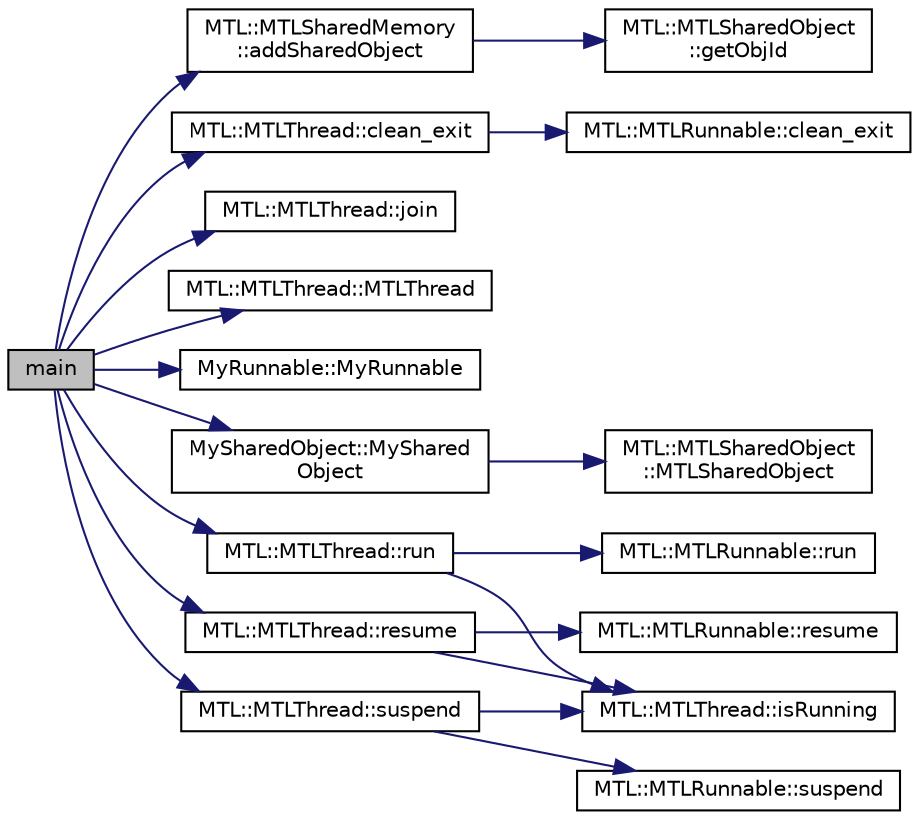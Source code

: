 digraph "main"
{
 // LATEX_PDF_SIZE
  edge [fontname="Helvetica",fontsize="10",labelfontname="Helvetica",labelfontsize="10"];
  node [fontname="Helvetica",fontsize="10",shape=record];
  rankdir="LR";
  Node1 [label="main",height=0.2,width=0.4,color="black", fillcolor="grey75", style="filled", fontcolor="black",tooltip=" "];
  Node1 -> Node2 [color="midnightblue",fontsize="10",style="solid",fontname="Helvetica"];
  Node2 [label="MTL::MTLSharedMemory\l::addSharedObject",height=0.2,width=0.4,color="black", fillcolor="white", style="filled",URL="$df/dea/classMTL_1_1MTLSharedMemory.html#a15cf73130125f3143c8d09d58ae52b67",tooltip="Add a shared object to the shared memory."];
  Node2 -> Node3 [color="midnightblue",fontsize="10",style="solid",fontname="Helvetica"];
  Node3 [label="MTL::MTLSharedObject\l::getObjId",height=0.2,width=0.4,color="black", fillcolor="white", style="filled",URL="$d7/d61/classMTL_1_1MTLSharedObject.html#ad56a611bde833eabe435712323cfce2d",tooltip="Get the id of the object."];
  Node1 -> Node4 [color="midnightblue",fontsize="10",style="solid",fontname="Helvetica"];
  Node4 [label="MTL::MTLThread::clean_exit",height=0.2,width=0.4,color="black", fillcolor="white", style="filled",URL="$dd/df5/classMTL_1_1MTLThread.html#a4e0db8979d8f4559f7d6dda6fa537e61",tooltip="A clean Exit of the Thread."];
  Node4 -> Node5 [color="midnightblue",fontsize="10",style="solid",fontname="Helvetica"];
  Node5 [label="MTL::MTLRunnable::clean_exit",height=0.2,width=0.4,color="black", fillcolor="white", style="filled",URL="$d8/da7/classMTL_1_1MTLRunnable.html#a4a3986deafa1d9319b7b581780713f1b",tooltip="A clean Exit of the runnable."];
  Node1 -> Node6 [color="midnightblue",fontsize="10",style="solid",fontname="Helvetica"];
  Node6 [label="MTL::MTLThread::join",height=0.2,width=0.4,color="black", fillcolor="white", style="filled",URL="$dd/df5/classMTL_1_1MTLThread.html#ab5a282b602cde5db0f1fcafa36f6dfb0",tooltip="Join the thread."];
  Node1 -> Node7 [color="midnightblue",fontsize="10",style="solid",fontname="Helvetica"];
  Node7 [label="MTL::MTLThread::MTLThread",height=0.2,width=0.4,color="black", fillcolor="white", style="filled",URL="$dd/df5/classMTL_1_1MTLThread.html#a4c5b32a271ce07ba35636bc42db44467",tooltip="Construct a new MTLThread object."];
  Node1 -> Node8 [color="midnightblue",fontsize="10",style="solid",fontname="Helvetica"];
  Node8 [label="MyRunnable::MyRunnable",height=0.2,width=0.4,color="black", fillcolor="white", style="filled",URL="$d7/d1c/classMyRunnable.html#ab2786d53a9668735ecbb686ad8c32d60",tooltip=" "];
  Node1 -> Node9 [color="midnightblue",fontsize="10",style="solid",fontname="Helvetica"];
  Node9 [label="MySharedObject::MyShared\lObject",height=0.2,width=0.4,color="black", fillcolor="white", style="filled",URL="$dd/d97/classMySharedObject.html#a8a14e014fac5356eef336920688731ad",tooltip=" "];
  Node9 -> Node10 [color="midnightblue",fontsize="10",style="solid",fontname="Helvetica"];
  Node10 [label="MTL::MTLSharedObject\l::MTLSharedObject",height=0.2,width=0.4,color="black", fillcolor="white", style="filled",URL="$d7/d61/classMTL_1_1MTLSharedObject.html#ac74ef7c74a4bc7c1cac5987004ba5a20",tooltip="Construct a new MTLSharedObject object."];
  Node1 -> Node11 [color="midnightblue",fontsize="10",style="solid",fontname="Helvetica"];
  Node11 [label="MTL::MTLThread::resume",height=0.2,width=0.4,color="black", fillcolor="white", style="filled",URL="$dd/df5/classMTL_1_1MTLThread.html#ad62b50a316b512dd10912a08abdd9812",tooltip="Resume the thread."];
  Node11 -> Node12 [color="midnightblue",fontsize="10",style="solid",fontname="Helvetica"];
  Node12 [label="MTL::MTLThread::isRunning",height=0.2,width=0.4,color="black", fillcolor="white", style="filled",URL="$dd/df5/classMTL_1_1MTLThread.html#aec8cfd545b4830ea113b3f025d8fa83f",tooltip="Check if the thread is running."];
  Node11 -> Node13 [color="midnightblue",fontsize="10",style="solid",fontname="Helvetica"];
  Node13 [label="MTL::MTLRunnable::resume",height=0.2,width=0.4,color="black", fillcolor="white", style="filled",URL="$d8/da7/classMTL_1_1MTLRunnable.html#ae33676898719dfa9b8c49103f2097a31",tooltip="Resume the runnable."];
  Node1 -> Node14 [color="midnightblue",fontsize="10",style="solid",fontname="Helvetica"];
  Node14 [label="MTL::MTLThread::run",height=0.2,width=0.4,color="black", fillcolor="white", style="filled",URL="$dd/df5/classMTL_1_1MTLThread.html#a2fedbec7c31e994cd79837898833954d",tooltip="Start the thread."];
  Node14 -> Node12 [color="midnightblue",fontsize="10",style="solid",fontname="Helvetica"];
  Node14 -> Node15 [color="midnightblue",fontsize="10",style="solid",fontname="Helvetica"];
  Node15 [label="MTL::MTLRunnable::run",height=0.2,width=0.4,color="black", fillcolor="white", style="filled",URL="$d8/da7/classMTL_1_1MTLRunnable.html#aace6740637b130b019b9b42a1bf11e02",tooltip="Run the runnable."];
  Node1 -> Node16 [color="midnightblue",fontsize="10",style="solid",fontname="Helvetica"];
  Node16 [label="MTL::MTLThread::suspend",height=0.2,width=0.4,color="black", fillcolor="white", style="filled",URL="$dd/df5/classMTL_1_1MTLThread.html#a5ba20becb7f7151d5ff4487ec446cddc",tooltip="Suspend the thread."];
  Node16 -> Node12 [color="midnightblue",fontsize="10",style="solid",fontname="Helvetica"];
  Node16 -> Node17 [color="midnightblue",fontsize="10",style="solid",fontname="Helvetica"];
  Node17 [label="MTL::MTLRunnable::suspend",height=0.2,width=0.4,color="black", fillcolor="white", style="filled",URL="$d8/da7/classMTL_1_1MTLRunnable.html#a4cb89fd1eee760d5a8acde74c1d5d59e",tooltip="Suspend the runnable."];
}
